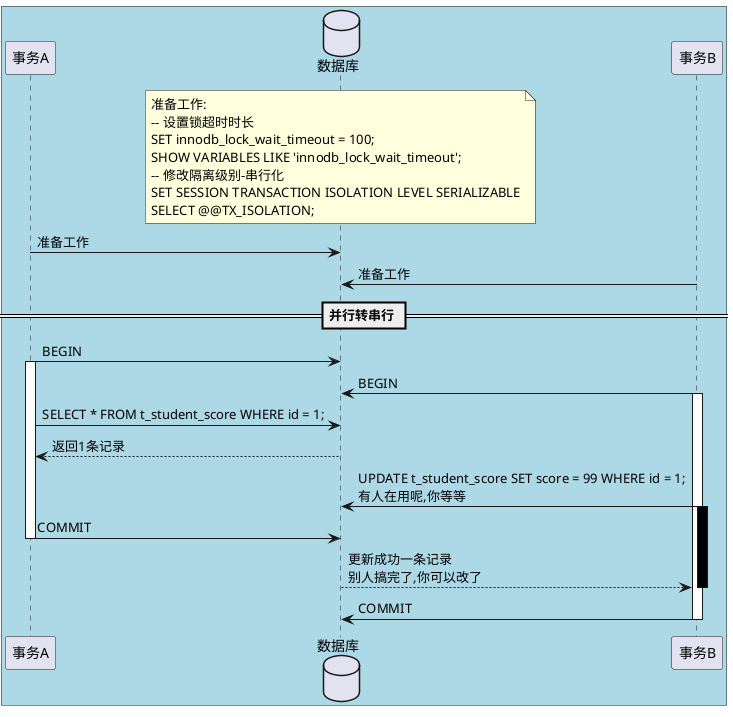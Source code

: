 @startuml SERIALIZABLE

box #LightBlue
participant 事务A as A
database 数据库 as DB
participant 事务B as B
end box

note over of DB : 准备工作:\n-- 设置锁超时时长\nSET innodb_lock_wait_timeout = 100;\nSHOW VARIABLES LIKE 'innodb_lock_wait_timeout';\n-- 修改隔离级别-串行化\nSET SESSION TRANSACTION ISOLATION LEVEL SERIALIZABLE\nSELECT @@TX_ISOLATION;
A -> DB : 准备工作 
B -> DB : 准备工作
== 并行转串行 ==
A -> DB : BEGIN 
activate A
B -> DB : BEGIN 
activate B
A -> DB : SELECT * FROM t_student_score WHERE id = 1;
DB --> A : 返回1条记录
B -> DB : UPDATE t_student_score SET score = 99 WHERE id = 1;\n有人在用呢,你等等
activate B #Black
A -> DB : COMMIT
deactivate A
DB --> B : 更新成功一条记录\n别人搞完了,你可以改了
deactivate B
B -> DB : COMMIT
deactivate B

@enduml